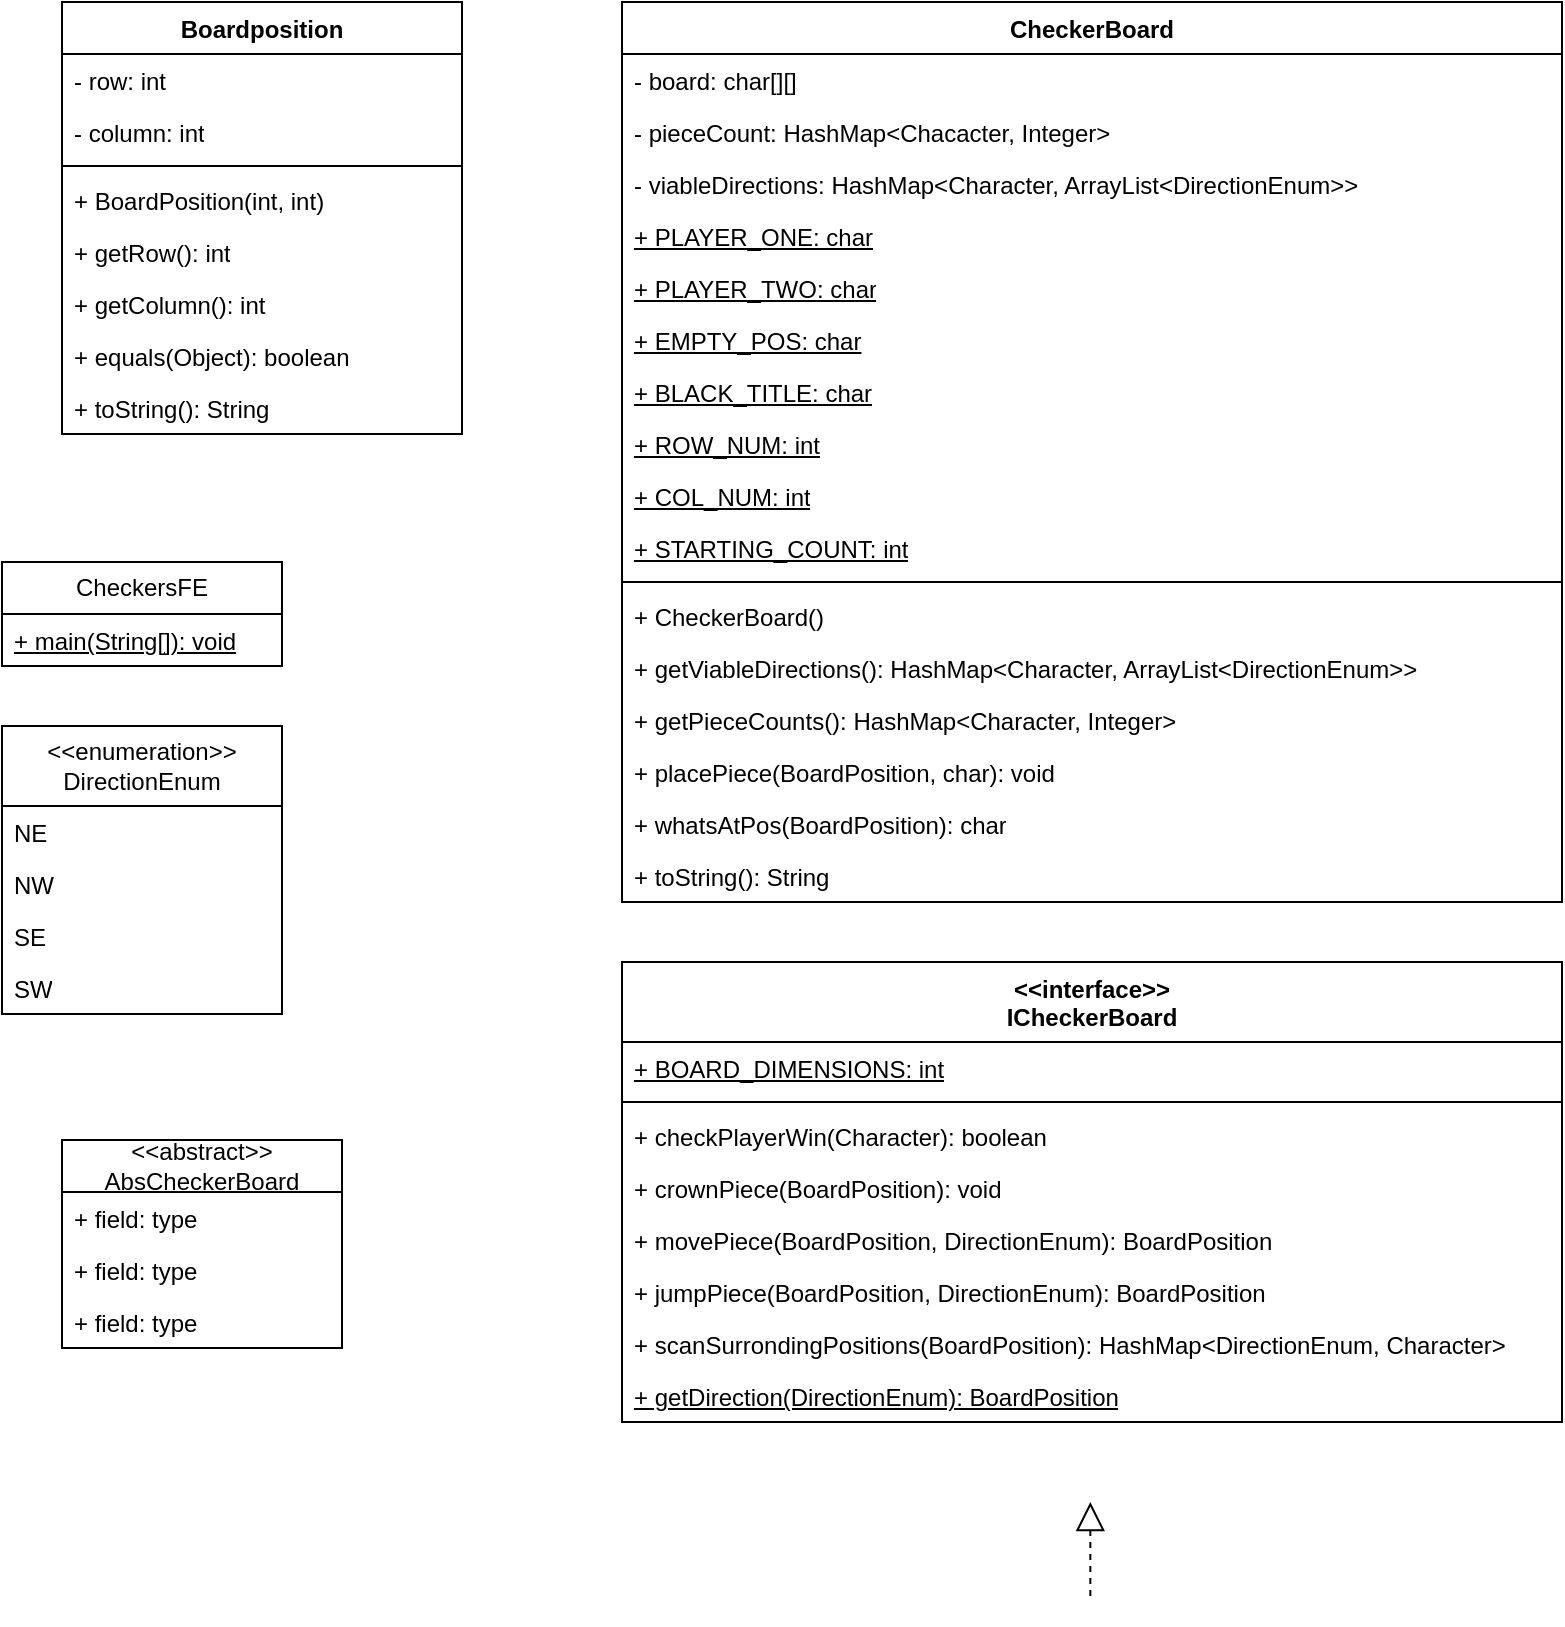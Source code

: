 <mxfile version="24.7.17">
  <diagram name="Page-1" id="ZOmV1p2FHBOJHEvuoYge">
    <mxGraphModel dx="1088" dy="434" grid="1" gridSize="10" guides="1" tooltips="1" connect="1" arrows="1" fold="1" page="1" pageScale="1" pageWidth="850" pageHeight="1100" math="0" shadow="0">
      <root>
        <mxCell id="0" />
        <mxCell id="1" parent="0" />
        <mxCell id="C-5qZbXG3hO3vZbSa18a-26" value="Boardposition" style="swimlane;fontStyle=1;align=center;verticalAlign=top;childLayout=stackLayout;horizontal=1;startSize=26;horizontalStack=0;resizeParent=1;resizeParentMax=0;resizeLast=0;collapsible=1;marginBottom=0;whiteSpace=wrap;html=1;" parent="1" vertex="1">
          <mxGeometry x="80" y="40" width="200" height="216" as="geometry" />
        </mxCell>
        <mxCell id="C-5qZbXG3hO3vZbSa18a-27" value="- row: int" style="text;strokeColor=none;fillColor=none;align=left;verticalAlign=top;spacingLeft=4;spacingRight=4;overflow=hidden;rotatable=0;points=[[0,0.5],[1,0.5]];portConstraint=eastwest;whiteSpace=wrap;html=1;" parent="C-5qZbXG3hO3vZbSa18a-26" vertex="1">
          <mxGeometry y="26" width="200" height="26" as="geometry" />
        </mxCell>
        <mxCell id="C-5qZbXG3hO3vZbSa18a-38" value="- column: int" style="text;strokeColor=none;fillColor=none;align=left;verticalAlign=top;spacingLeft=4;spacingRight=4;overflow=hidden;rotatable=0;points=[[0,0.5],[1,0.5]];portConstraint=eastwest;whiteSpace=wrap;html=1;" parent="C-5qZbXG3hO3vZbSa18a-26" vertex="1">
          <mxGeometry y="52" width="200" height="26" as="geometry" />
        </mxCell>
        <mxCell id="C-5qZbXG3hO3vZbSa18a-28" value="" style="line;strokeWidth=1;fillColor=none;align=left;verticalAlign=middle;spacingTop=-1;spacingLeft=3;spacingRight=3;rotatable=0;labelPosition=right;points=[];portConstraint=eastwest;strokeColor=inherit;" parent="C-5qZbXG3hO3vZbSa18a-26" vertex="1">
          <mxGeometry y="78" width="200" height="8" as="geometry" />
        </mxCell>
        <mxCell id="C-5qZbXG3hO3vZbSa18a-29" value="+ BoardPosition(int, int)" style="text;strokeColor=none;fillColor=none;align=left;verticalAlign=top;spacingLeft=4;spacingRight=4;overflow=hidden;rotatable=0;points=[[0,0.5],[1,0.5]];portConstraint=eastwest;whiteSpace=wrap;html=1;" parent="C-5qZbXG3hO3vZbSa18a-26" vertex="1">
          <mxGeometry y="86" width="200" height="26" as="geometry" />
        </mxCell>
        <mxCell id="w08_AYDBfBxQ1ir9lF8l-4" value="+ getRow(): int" style="text;strokeColor=none;fillColor=none;align=left;verticalAlign=top;spacingLeft=4;spacingRight=4;overflow=hidden;rotatable=0;points=[[0,0.5],[1,0.5]];portConstraint=eastwest;whiteSpace=wrap;html=1;" parent="C-5qZbXG3hO3vZbSa18a-26" vertex="1">
          <mxGeometry y="112" width="200" height="26" as="geometry" />
        </mxCell>
        <mxCell id="w08_AYDBfBxQ1ir9lF8l-3" value="+ getColumn(): int" style="text;strokeColor=none;fillColor=none;align=left;verticalAlign=top;spacingLeft=4;spacingRight=4;overflow=hidden;rotatable=0;points=[[0,0.5],[1,0.5]];portConstraint=eastwest;whiteSpace=wrap;html=1;" parent="C-5qZbXG3hO3vZbSa18a-26" vertex="1">
          <mxGeometry y="138" width="200" height="26" as="geometry" />
        </mxCell>
        <mxCell id="w08_AYDBfBxQ1ir9lF8l-2" value="+ equals(Object): boolean" style="text;strokeColor=none;fillColor=none;align=left;verticalAlign=top;spacingLeft=4;spacingRight=4;overflow=hidden;rotatable=0;points=[[0,0.5],[1,0.5]];portConstraint=eastwest;whiteSpace=wrap;html=1;" parent="C-5qZbXG3hO3vZbSa18a-26" vertex="1">
          <mxGeometry y="164" width="200" height="26" as="geometry" />
        </mxCell>
        <mxCell id="w08_AYDBfBxQ1ir9lF8l-1" value="+ toString(): String" style="text;strokeColor=none;fillColor=none;align=left;verticalAlign=top;spacingLeft=4;spacingRight=4;overflow=hidden;rotatable=0;points=[[0,0.5],[1,0.5]];portConstraint=eastwest;whiteSpace=wrap;html=1;" parent="C-5qZbXG3hO3vZbSa18a-26" vertex="1">
          <mxGeometry y="190" width="200" height="26" as="geometry" />
        </mxCell>
        <mxCell id="C-5qZbXG3hO3vZbSa18a-34" value="CheckerBoard" style="swimlane;fontStyle=1;align=center;verticalAlign=top;childLayout=stackLayout;horizontal=1;startSize=26;horizontalStack=0;resizeParent=1;resizeParentMax=0;resizeLast=0;collapsible=1;marginBottom=0;whiteSpace=wrap;html=1;" parent="1" vertex="1">
          <mxGeometry x="360" y="40" width="470" height="450" as="geometry" />
        </mxCell>
        <mxCell id="C-5qZbXG3hO3vZbSa18a-35" value="- board: char[][]" style="text;strokeColor=none;fillColor=none;align=left;verticalAlign=top;spacingLeft=4;spacingRight=4;overflow=hidden;rotatable=0;points=[[0,0.5],[1,0.5]];portConstraint=eastwest;whiteSpace=wrap;html=1;" parent="C-5qZbXG3hO3vZbSa18a-34" vertex="1">
          <mxGeometry y="26" width="470" height="26" as="geometry" />
        </mxCell>
        <mxCell id="BQ1FOzxTJAzf-sXbYuN0-1" value="- pieceCount: HashMap&amp;lt;Chacacter, Integer&amp;gt;" style="text;strokeColor=none;fillColor=none;align=left;verticalAlign=top;spacingLeft=4;spacingRight=4;overflow=hidden;rotatable=0;points=[[0,0.5],[1,0.5]];portConstraint=eastwest;whiteSpace=wrap;html=1;" parent="C-5qZbXG3hO3vZbSa18a-34" vertex="1">
          <mxGeometry y="52" width="470" height="26" as="geometry" />
        </mxCell>
        <mxCell id="BQ1FOzxTJAzf-sXbYuN0-10" value="- viableDirections: HashMap&amp;lt;Character, ArrayList&amp;lt;DirectionEnum&amp;gt;&amp;gt;" style="text;strokeColor=none;fillColor=none;align=left;verticalAlign=top;spacingLeft=4;spacingRight=4;overflow=hidden;rotatable=0;points=[[0,0.5],[1,0.5]];portConstraint=eastwest;whiteSpace=wrap;html=1;" parent="C-5qZbXG3hO3vZbSa18a-34" vertex="1">
          <mxGeometry y="78" width="470" height="26" as="geometry" />
        </mxCell>
        <mxCell id="BQ1FOzxTJAzf-sXbYuN0-9" value="&lt;u&gt;+ PLAYER_ONE: char&lt;/u&gt;" style="text;strokeColor=none;fillColor=none;align=left;verticalAlign=top;spacingLeft=4;spacingRight=4;overflow=hidden;rotatable=0;points=[[0,0.5],[1,0.5]];portConstraint=eastwest;whiteSpace=wrap;html=1;" parent="C-5qZbXG3hO3vZbSa18a-34" vertex="1">
          <mxGeometry y="104" width="470" height="26" as="geometry" />
        </mxCell>
        <mxCell id="BQ1FOzxTJAzf-sXbYuN0-8" value="+ PLAYER_TWO: char" style="text;strokeColor=none;fillColor=none;align=left;verticalAlign=top;spacingLeft=4;spacingRight=4;overflow=hidden;rotatable=0;points=[[0,0.5],[1,0.5]];portConstraint=eastwest;whiteSpace=wrap;html=1;fontStyle=4" parent="C-5qZbXG3hO3vZbSa18a-34" vertex="1">
          <mxGeometry y="130" width="470" height="26" as="geometry" />
        </mxCell>
        <mxCell id="BQ1FOzxTJAzf-sXbYuN0-7" value="+ EMPTY_POS: char" style="text;strokeColor=none;fillColor=none;align=left;verticalAlign=top;spacingLeft=4;spacingRight=4;overflow=hidden;rotatable=0;points=[[0,0.5],[1,0.5]];portConstraint=eastwest;whiteSpace=wrap;html=1;fontStyle=4" parent="C-5qZbXG3hO3vZbSa18a-34" vertex="1">
          <mxGeometry y="156" width="470" height="26" as="geometry" />
        </mxCell>
        <mxCell id="BQ1FOzxTJAzf-sXbYuN0-6" value="+ BLACK_TITLE: char" style="text;strokeColor=none;fillColor=none;align=left;verticalAlign=top;spacingLeft=4;spacingRight=4;overflow=hidden;rotatable=0;points=[[0,0.5],[1,0.5]];portConstraint=eastwest;whiteSpace=wrap;html=1;fontStyle=4" parent="C-5qZbXG3hO3vZbSa18a-34" vertex="1">
          <mxGeometry y="182" width="470" height="26" as="geometry" />
        </mxCell>
        <mxCell id="BQ1FOzxTJAzf-sXbYuN0-5" value="+ ROW_NUM: int" style="text;strokeColor=none;fillColor=none;align=left;verticalAlign=top;spacingLeft=4;spacingRight=4;overflow=hidden;rotatable=0;points=[[0,0.5],[1,0.5]];portConstraint=eastwest;whiteSpace=wrap;html=1;fontStyle=4" parent="C-5qZbXG3hO3vZbSa18a-34" vertex="1">
          <mxGeometry y="208" width="470" height="26" as="geometry" />
        </mxCell>
        <mxCell id="BQ1FOzxTJAzf-sXbYuN0-4" value="+ COL_NUM: int" style="text;strokeColor=none;fillColor=none;align=left;verticalAlign=top;spacingLeft=4;spacingRight=4;overflow=hidden;rotatable=0;points=[[0,0.5],[1,0.5]];portConstraint=eastwest;whiteSpace=wrap;html=1;fontStyle=4" parent="C-5qZbXG3hO3vZbSa18a-34" vertex="1">
          <mxGeometry y="234" width="470" height="26" as="geometry" />
        </mxCell>
        <mxCell id="BQ1FOzxTJAzf-sXbYuN0-3" value="+ STARTING_COUNT: int" style="text;strokeColor=none;fillColor=none;align=left;verticalAlign=top;spacingLeft=4;spacingRight=4;overflow=hidden;rotatable=0;points=[[0,0.5],[1,0.5]];portConstraint=eastwest;whiteSpace=wrap;html=1;fontStyle=4" parent="C-5qZbXG3hO3vZbSa18a-34" vertex="1">
          <mxGeometry y="260" width="470" height="26" as="geometry" />
        </mxCell>
        <mxCell id="C-5qZbXG3hO3vZbSa18a-36" value="" style="line;strokeWidth=1;fillColor=none;align=left;verticalAlign=middle;spacingTop=-1;spacingLeft=3;spacingRight=3;rotatable=0;labelPosition=right;points=[];portConstraint=eastwest;strokeColor=inherit;" parent="C-5qZbXG3hO3vZbSa18a-34" vertex="1">
          <mxGeometry y="286" width="470" height="8" as="geometry" />
        </mxCell>
        <mxCell id="C-5qZbXG3hO3vZbSa18a-37" value="+ CheckerBoard()" style="text;strokeColor=none;fillColor=none;align=left;verticalAlign=top;spacingLeft=4;spacingRight=4;overflow=hidden;rotatable=0;points=[[0,0.5],[1,0.5]];portConstraint=eastwest;whiteSpace=wrap;html=1;" parent="C-5qZbXG3hO3vZbSa18a-34" vertex="1">
          <mxGeometry y="294" width="470" height="26" as="geometry" />
        </mxCell>
        <mxCell id="qh2aPbj7YFM4kpWImHUt-1" value="+ getViableDirections(): HashMap&amp;lt;Character, ArrayList&amp;lt;DirectionEnum&amp;gt;&amp;gt;" style="text;strokeColor=none;fillColor=none;align=left;verticalAlign=top;spacingLeft=4;spacingRight=4;overflow=hidden;rotatable=0;points=[[0,0.5],[1,0.5]];portConstraint=eastwest;whiteSpace=wrap;html=1;" parent="C-5qZbXG3hO3vZbSa18a-34" vertex="1">
          <mxGeometry y="320" width="470" height="26" as="geometry" />
        </mxCell>
        <mxCell id="BQ1FOzxTJAzf-sXbYuN0-15" value="+ getPieceCounts(): HashMap&amp;lt;Character, Integer&amp;gt;" style="text;strokeColor=none;fillColor=none;align=left;verticalAlign=top;spacingLeft=4;spacingRight=4;overflow=hidden;rotatable=0;points=[[0,0.5],[1,0.5]];portConstraint=eastwest;whiteSpace=wrap;html=1;" parent="C-5qZbXG3hO3vZbSa18a-34" vertex="1">
          <mxGeometry y="346" width="470" height="26" as="geometry" />
        </mxCell>
        <mxCell id="BQ1FOzxTJAzf-sXbYuN0-18" value="+ placePiece(BoardPosition, char): void" style="text;strokeColor=none;fillColor=none;align=left;verticalAlign=top;spacingLeft=4;spacingRight=4;overflow=hidden;rotatable=0;points=[[0,0.5],[1,0.5]];portConstraint=eastwest;whiteSpace=wrap;html=1;" parent="C-5qZbXG3hO3vZbSa18a-34" vertex="1">
          <mxGeometry y="372" width="470" height="26" as="geometry" />
        </mxCell>
        <mxCell id="BQ1FOzxTJAzf-sXbYuN0-17" value="+ whatsAtPos(BoardPosition): char" style="text;strokeColor=none;fillColor=none;align=left;verticalAlign=top;spacingLeft=4;spacingRight=4;overflow=hidden;rotatable=0;points=[[0,0.5],[1,0.5]];portConstraint=eastwest;whiteSpace=wrap;html=1;" parent="C-5qZbXG3hO3vZbSa18a-34" vertex="1">
          <mxGeometry y="398" width="470" height="26" as="geometry" />
        </mxCell>
        <mxCell id="BQ1FOzxTJAzf-sXbYuN0-19" value="+ toString(): String" style="text;strokeColor=none;fillColor=none;align=left;verticalAlign=top;spacingLeft=4;spacingRight=4;overflow=hidden;rotatable=0;points=[[0,0.5],[1,0.5]];portConstraint=eastwest;whiteSpace=wrap;html=1;" parent="C-5qZbXG3hO3vZbSa18a-34" vertex="1">
          <mxGeometry y="424" width="470" height="26" as="geometry" />
        </mxCell>
        <mxCell id="w08_AYDBfBxQ1ir9lF8l-5" value="CheckersFE" style="swimlane;fontStyle=0;childLayout=stackLayout;horizontal=1;startSize=26;fillColor=none;horizontalStack=0;resizeParent=1;resizeParentMax=0;resizeLast=0;collapsible=1;marginBottom=0;whiteSpace=wrap;html=1;" parent="1" vertex="1">
          <mxGeometry x="50" y="320" width="140" height="52" as="geometry" />
        </mxCell>
        <mxCell id="w08_AYDBfBxQ1ir9lF8l-6" value="&lt;u&gt;+ main(String[]): void&lt;/u&gt;" style="text;strokeColor=none;fillColor=none;align=left;verticalAlign=top;spacingLeft=4;spacingRight=4;overflow=hidden;rotatable=0;points=[[0,0.5],[1,0.5]];portConstraint=eastwest;whiteSpace=wrap;html=1;" parent="w08_AYDBfBxQ1ir9lF8l-5" vertex="1">
          <mxGeometry y="26" width="140" height="26" as="geometry" />
        </mxCell>
        <mxCell id="w08_AYDBfBxQ1ir9lF8l-9" value="&amp;lt;&amp;lt;enumeration&amp;gt;&amp;gt;&lt;div&gt;DirectionEnum&lt;/div&gt;" style="swimlane;fontStyle=0;childLayout=stackLayout;horizontal=1;startSize=40;fillColor=none;horizontalStack=0;resizeParent=1;resizeParentMax=0;resizeLast=0;collapsible=1;marginBottom=0;whiteSpace=wrap;html=1;" parent="1" vertex="1">
          <mxGeometry x="50" y="402" width="140" height="144" as="geometry" />
        </mxCell>
        <mxCell id="w08_AYDBfBxQ1ir9lF8l-10" value="NE" style="text;strokeColor=none;fillColor=none;align=left;verticalAlign=top;spacingLeft=4;spacingRight=4;overflow=hidden;rotatable=0;points=[[0,0.5],[1,0.5]];portConstraint=eastwest;whiteSpace=wrap;html=1;" parent="w08_AYDBfBxQ1ir9lF8l-9" vertex="1">
          <mxGeometry y="40" width="140" height="26" as="geometry" />
        </mxCell>
        <mxCell id="w08_AYDBfBxQ1ir9lF8l-11" value="NW" style="text;strokeColor=none;fillColor=none;align=left;verticalAlign=top;spacingLeft=4;spacingRight=4;overflow=hidden;rotatable=0;points=[[0,0.5],[1,0.5]];portConstraint=eastwest;whiteSpace=wrap;html=1;" parent="w08_AYDBfBxQ1ir9lF8l-9" vertex="1">
          <mxGeometry y="66" width="140" height="26" as="geometry" />
        </mxCell>
        <mxCell id="w08_AYDBfBxQ1ir9lF8l-12" value="SE" style="text;strokeColor=none;fillColor=none;align=left;verticalAlign=top;spacingLeft=4;spacingRight=4;overflow=hidden;rotatable=0;points=[[0,0.5],[1,0.5]];portConstraint=eastwest;whiteSpace=wrap;html=1;" parent="w08_AYDBfBxQ1ir9lF8l-9" vertex="1">
          <mxGeometry y="92" width="140" height="26" as="geometry" />
        </mxCell>
        <mxCell id="w08_AYDBfBxQ1ir9lF8l-13" value="SW" style="text;strokeColor=none;fillColor=none;align=left;verticalAlign=top;spacingLeft=4;spacingRight=4;overflow=hidden;rotatable=0;points=[[0,0.5],[1,0.5]];portConstraint=eastwest;whiteSpace=wrap;html=1;" parent="w08_AYDBfBxQ1ir9lF8l-9" vertex="1">
          <mxGeometry y="118" width="140" height="26" as="geometry" />
        </mxCell>
        <mxCell id="PUbGqFvP3K5oq4TV25_o-5" value="&lt;div&gt;&amp;lt;&amp;lt;abstract&amp;gt;&amp;gt;&lt;/div&gt;AbsCheckerBoard" style="swimlane;fontStyle=0;childLayout=stackLayout;horizontal=1;startSize=26;fillColor=none;horizontalStack=0;resizeParent=1;resizeParentMax=0;resizeLast=0;collapsible=1;marginBottom=0;whiteSpace=wrap;html=1;" vertex="1" parent="1">
          <mxGeometry x="80" y="609" width="140" height="104" as="geometry" />
        </mxCell>
        <mxCell id="PUbGqFvP3K5oq4TV25_o-6" value="+ field: type" style="text;strokeColor=none;fillColor=none;align=left;verticalAlign=top;spacingLeft=4;spacingRight=4;overflow=hidden;rotatable=0;points=[[0,0.5],[1,0.5]];portConstraint=eastwest;whiteSpace=wrap;html=1;" vertex="1" parent="PUbGqFvP3K5oq4TV25_o-5">
          <mxGeometry y="26" width="140" height="26" as="geometry" />
        </mxCell>
        <mxCell id="PUbGqFvP3K5oq4TV25_o-7" value="+ field: type" style="text;strokeColor=none;fillColor=none;align=left;verticalAlign=top;spacingLeft=4;spacingRight=4;overflow=hidden;rotatable=0;points=[[0,0.5],[1,0.5]];portConstraint=eastwest;whiteSpace=wrap;html=1;" vertex="1" parent="PUbGqFvP3K5oq4TV25_o-5">
          <mxGeometry y="52" width="140" height="26" as="geometry" />
        </mxCell>
        <mxCell id="PUbGqFvP3K5oq4TV25_o-8" value="+ field: type" style="text;strokeColor=none;fillColor=none;align=left;verticalAlign=top;spacingLeft=4;spacingRight=4;overflow=hidden;rotatable=0;points=[[0,0.5],[1,0.5]];portConstraint=eastwest;whiteSpace=wrap;html=1;" vertex="1" parent="PUbGqFvP3K5oq4TV25_o-5">
          <mxGeometry y="78" width="140" height="26" as="geometry" />
        </mxCell>
        <mxCell id="PUbGqFvP3K5oq4TV25_o-13" value="" style="endArrow=block;dashed=1;endFill=0;endSize=12;html=1;rounded=0;" edge="1" parent="1">
          <mxGeometry width="160" relative="1" as="geometry">
            <mxPoint x="594.17" y="837" as="sourcePoint" />
            <mxPoint x="594.17" y="790" as="targetPoint" />
          </mxGeometry>
        </mxCell>
        <mxCell id="PUbGqFvP3K5oq4TV25_o-23" value="&amp;lt;&amp;lt;interface&amp;gt;&amp;gt;&lt;div&gt;ICheckerBoard&lt;/div&gt;" style="swimlane;fontStyle=1;align=center;verticalAlign=top;childLayout=stackLayout;horizontal=1;startSize=40;horizontalStack=0;resizeParent=1;resizeParentMax=0;resizeLast=0;collapsible=1;marginBottom=0;whiteSpace=wrap;html=1;" vertex="1" parent="1">
          <mxGeometry x="360" y="520" width="470" height="230" as="geometry" />
        </mxCell>
        <mxCell id="PUbGqFvP3K5oq4TV25_o-24" value="&lt;u&gt;+ BOARD_DIMENSIONS: int&lt;/u&gt;" style="text;strokeColor=none;fillColor=none;align=left;verticalAlign=top;spacingLeft=4;spacingRight=4;overflow=hidden;rotatable=0;points=[[0,0.5],[1,0.5]];portConstraint=eastwest;whiteSpace=wrap;html=1;" vertex="1" parent="PUbGqFvP3K5oq4TV25_o-23">
          <mxGeometry y="40" width="470" height="26" as="geometry" />
        </mxCell>
        <mxCell id="PUbGqFvP3K5oq4TV25_o-25" value="" style="line;strokeWidth=1;fillColor=none;align=left;verticalAlign=middle;spacingTop=-1;spacingLeft=3;spacingRight=3;rotatable=0;labelPosition=right;points=[];portConstraint=eastwest;strokeColor=inherit;" vertex="1" parent="PUbGqFvP3K5oq4TV25_o-23">
          <mxGeometry y="66" width="470" height="8" as="geometry" />
        </mxCell>
        <mxCell id="PUbGqFvP3K5oq4TV25_o-26" value="+ checkPlayerWin(Character): boolean" style="text;strokeColor=none;fillColor=none;align=left;verticalAlign=top;spacingLeft=4;spacingRight=4;overflow=hidden;rotatable=0;points=[[0,0.5],[1,0.5]];portConstraint=eastwest;whiteSpace=wrap;html=1;" vertex="1" parent="PUbGqFvP3K5oq4TV25_o-23">
          <mxGeometry y="74" width="470" height="26" as="geometry" />
        </mxCell>
        <mxCell id="PUbGqFvP3K5oq4TV25_o-30" value="+ crownPiece(BoardPosition): void" style="text;strokeColor=none;fillColor=none;align=left;verticalAlign=top;spacingLeft=4;spacingRight=4;overflow=hidden;rotatable=0;points=[[0,0.5],[1,0.5]];portConstraint=eastwest;whiteSpace=wrap;html=1;" vertex="1" parent="PUbGqFvP3K5oq4TV25_o-23">
          <mxGeometry y="100" width="470" height="26" as="geometry" />
        </mxCell>
        <mxCell id="PUbGqFvP3K5oq4TV25_o-32" value="+ movePiece(BoardPosition, DirectionEnum): BoardPosition" style="text;strokeColor=none;fillColor=none;align=left;verticalAlign=top;spacingLeft=4;spacingRight=4;overflow=hidden;rotatable=0;points=[[0,0.5],[1,0.5]];portConstraint=eastwest;whiteSpace=wrap;html=1;" vertex="1" parent="PUbGqFvP3K5oq4TV25_o-23">
          <mxGeometry y="126" width="470" height="26" as="geometry" />
        </mxCell>
        <mxCell id="PUbGqFvP3K5oq4TV25_o-33" value="+ jumpPiece(BoardPosition, DirectionEnum): BoardPosition" style="text;strokeColor=none;fillColor=none;align=left;verticalAlign=top;spacingLeft=4;spacingRight=4;overflow=hidden;rotatable=0;points=[[0,0.5],[1,0.5]];portConstraint=eastwest;whiteSpace=wrap;html=1;" vertex="1" parent="PUbGqFvP3K5oq4TV25_o-23">
          <mxGeometry y="152" width="470" height="26" as="geometry" />
        </mxCell>
        <mxCell id="PUbGqFvP3K5oq4TV25_o-34" value="+ scanSurrondingPositions(BoardPosition): HashMap&amp;lt;DirectionEnum, Character&amp;gt;" style="text;strokeColor=none;fillColor=none;align=left;verticalAlign=top;spacingLeft=4;spacingRight=4;overflow=hidden;rotatable=0;points=[[0,0.5],[1,0.5]];portConstraint=eastwest;whiteSpace=wrap;html=1;" vertex="1" parent="PUbGqFvP3K5oq4TV25_o-23">
          <mxGeometry y="178" width="470" height="26" as="geometry" />
        </mxCell>
        <mxCell id="PUbGqFvP3K5oq4TV25_o-35" value="&lt;u&gt;+ getDirection(DirectionEnum): BoardPosition&lt;/u&gt;" style="text;strokeColor=none;fillColor=none;align=left;verticalAlign=top;spacingLeft=4;spacingRight=4;overflow=hidden;rotatable=0;points=[[0,0.5],[1,0.5]];portConstraint=eastwest;whiteSpace=wrap;html=1;" vertex="1" parent="PUbGqFvP3K5oq4TV25_o-23">
          <mxGeometry y="204" width="470" height="26" as="geometry" />
        </mxCell>
      </root>
    </mxGraphModel>
  </diagram>
</mxfile>
